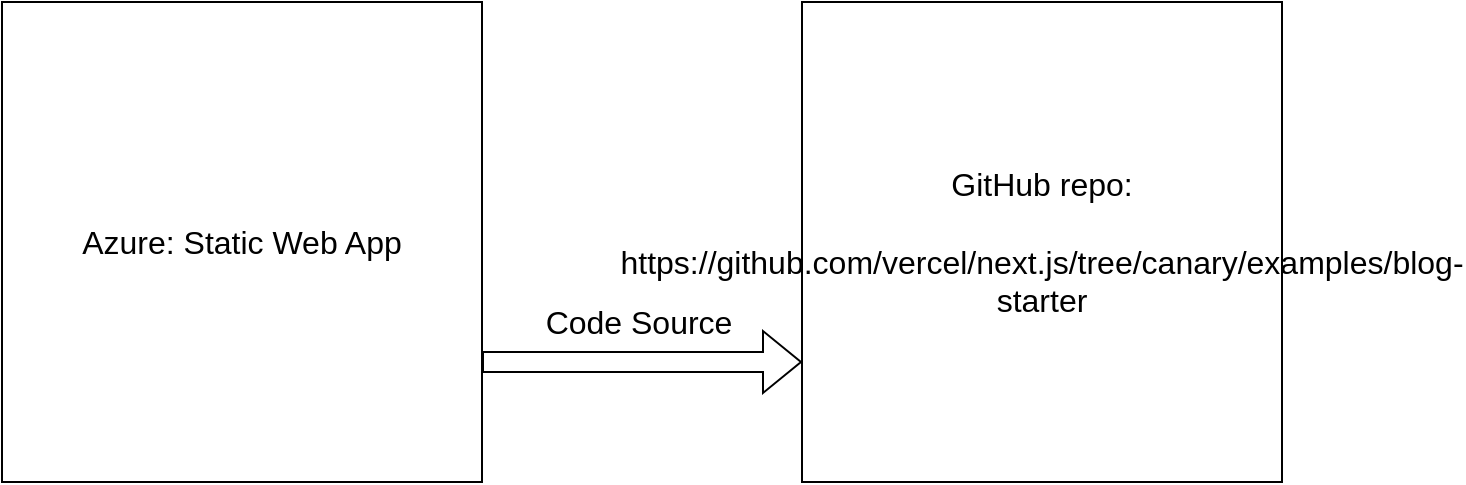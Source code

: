 <mxfile version="22.1.7" type="github">
  <diagram name="Page-1" id="rBnmELckRUywtP9ieEaV">
    <mxGraphModel dx="1242" dy="779" grid="1" gridSize="10" guides="1" tooltips="1" connect="1" arrows="1" fold="1" page="1" pageScale="1" pageWidth="850" pageHeight="1100" math="0" shadow="0">
      <root>
        <mxCell id="0" />
        <mxCell id="1" parent="0" />
        <mxCell id="fwwclfGCpDOGsLirREcR-1" value="&lt;div&gt;&lt;font style=&quot;font-size: 16px;&quot;&gt;Azure: Static Web App&lt;/font&gt;&lt;/div&gt;" style="whiteSpace=wrap;html=1;aspect=fixed;" vertex="1" parent="1">
          <mxGeometry x="80" y="80" width="240" height="240" as="geometry" />
        </mxCell>
        <mxCell id="fwwclfGCpDOGsLirREcR-2" value="&lt;div style=&quot;font-size: 16px;&quot;&gt;&lt;font style=&quot;font-size: 16px;&quot;&gt;GitHub repo:&lt;/font&gt;&lt;/div&gt;&lt;div style=&quot;font-size: 16px;&quot;&gt;&lt;font style=&quot;font-size: 16px;&quot;&gt;&lt;br&gt;&lt;/font&gt;&lt;/div&gt;&lt;div style=&quot;font-size: 16px;&quot;&gt;&lt;font style=&quot;font-size: 16px;&quot;&gt;https://github.com/vercel/next.js/tree/canary/examples/blog-starter&lt;font style=&quot;font-size: 16px;&quot;&gt;&lt;br&gt;&lt;/font&gt;&lt;/font&gt;&lt;/div&gt;" style="whiteSpace=wrap;html=1;aspect=fixed;" vertex="1" parent="1">
          <mxGeometry x="480" y="80" width="240" height="240" as="geometry" />
        </mxCell>
        <mxCell id="fwwclfGCpDOGsLirREcR-3" value="" style="shape=flexArrow;endArrow=classic;html=1;rounded=0;entryX=0;entryY=0.75;entryDx=0;entryDy=0;exitX=1;exitY=0.75;exitDx=0;exitDy=0;fontSize=16;" edge="1" parent="1" source="fwwclfGCpDOGsLirREcR-1" target="fwwclfGCpDOGsLirREcR-2">
          <mxGeometry width="50" height="50" relative="1" as="geometry">
            <mxPoint x="250" y="280" as="sourcePoint" />
            <mxPoint x="300" y="230" as="targetPoint" />
          </mxGeometry>
        </mxCell>
        <mxCell id="fwwclfGCpDOGsLirREcR-4" value="&lt;div style=&quot;font-size: 16px;&quot;&gt;Code Source&lt;/div&gt;" style="edgeLabel;html=1;align=center;verticalAlign=middle;resizable=0;points=[];" vertex="1" connectable="0" parent="fwwclfGCpDOGsLirREcR-3">
          <mxGeometry x="-0.025" y="4" relative="1" as="geometry">
            <mxPoint y="-16" as="offset" />
          </mxGeometry>
        </mxCell>
      </root>
    </mxGraphModel>
  </diagram>
</mxfile>
